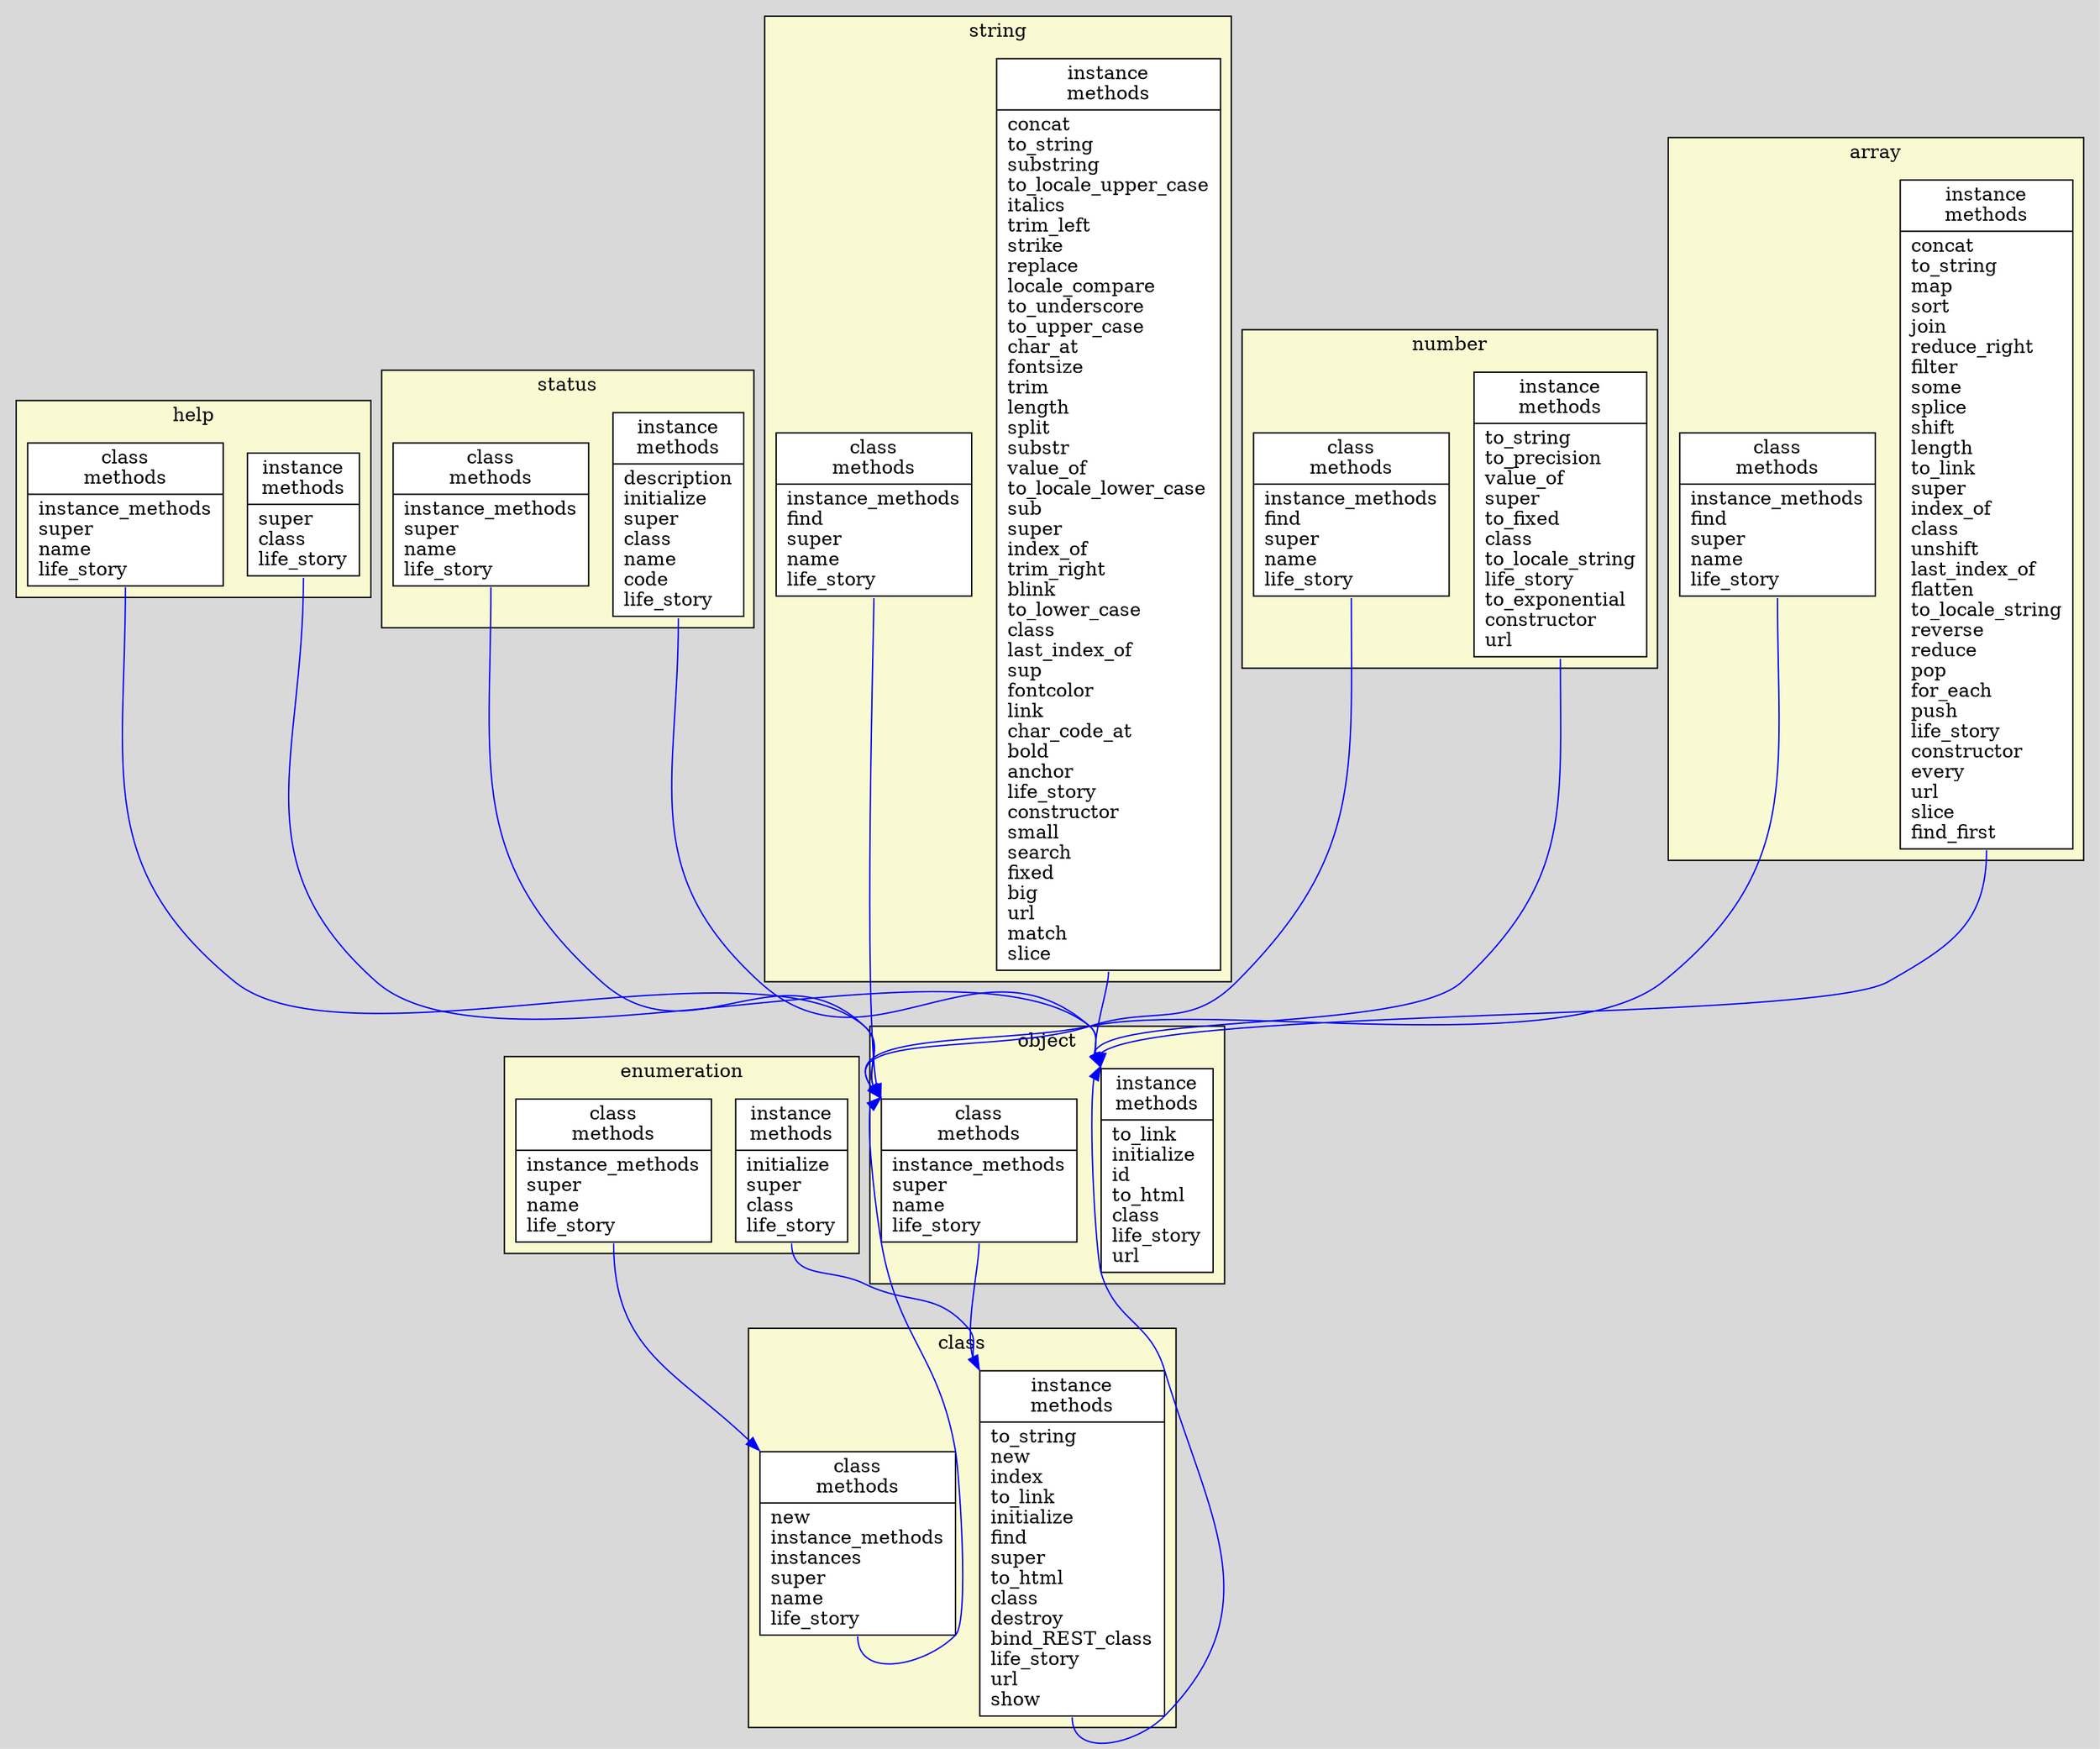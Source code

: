 digraph snooze {
    graph [ratio=fill, overlap=false, ranksep=1, bgcolor=gray85]
    node [label=N, fillcolor=white, shape=record, style=filled]
    edge [headport=nw, tailport=s, color=blue]
    
    subgraph cluster_cluster_1 {
    graph [label=object,bb="", bgcolor=lightgoldenrodyellow];
    node_1
    node_2
  }
    subgraph cluster_cluster_2 {
    graph [label=class,bb="", bgcolor=lightgoldenrodyellow];
    node_3
    node_4
  }
    subgraph cluster_cluster_3 {
    graph [label=help,bb="", bgcolor=lightgoldenrodyellow];
    node_5
    node_6
  }
    
    subgraph cluster_cluster_4 {
    graph [label=status,bb="", bgcolor=lightgoldenrodyellow];
    node_7
    node_8
  }
    
    subgraph cluster_cluster_5 {
    graph [label=string,bb="", bgcolor=lightgoldenrodyellow];
    node_9
    node_10
  }
    
    subgraph cluster_cluster_6 {
    graph [label=number,bb="", bgcolor=lightgoldenrodyellow];
    node_11
    node_12
  }
    
    subgraph cluster_cluster_7 {
    graph [label=array,bb="", bgcolor=lightgoldenrodyellow];
    node_13
    node_14
  }
    
    subgraph cluster_cluster_8 {
    graph [label=enumeration,bb="", bgcolor=lightgoldenrodyellow];
    node_15
    node_16
  }
    
    node_4 -> node_2
    node_1 -> node_4 [weight=2]
    node_3 -> node_1
    node_5 -> node_1
    node_6 -> node_2
    node_7 -> node_1
    node_8 -> node_2
    node_9 -> node_1
    node_10 -> node_2
    node_11 -> node_1
    node_12 -> node_2
    node_13 -> node_1
    node_14 -> node_2
    node_15 -> node_3
    node_16 -> node_4
    node_4 [label="{instance\nmethods\n|to_string\lnew\lindex\lto_link\linitialize\lfind\lsuper\lto_html\lclass\ldestroy\lbind_REST_class\llife_story\lurl\lshow\l}"]
    node_2 [label="{instance\nmethods\n|to_link\linitialize\lid\lto_html\lclass\llife_story\lurl\l}"]
    node_1 [label="{class\nmethods\n|instance_methods\lsuper\lname\llife_story\l}"]
    node_4 [label="{instance\nmethods\n|to_string\lnew\lindex\lto_link\linitialize\lfind\lsuper\lto_html\lclass\ldestroy\lbind_REST_class\llife_story\lurl\lshow\l}"]
    node_3 [label="{class\nmethods\n|new\linstance_methods\linstances\lsuper\lname\llife_story\l}"]
    node_1 [label="{class\nmethods\n|instance_methods\lsuper\lname\llife_story\l}"]
    node_5 [label="{class\nmethods\n|instance_methods\lsuper\lname\llife_story\l}"]
    node_1 [label="{class\nmethods\n|instance_methods\lsuper\lname\llife_story\l}"]
    node_6 [label="{instance\nmethods\n|super\lclass\llife_story\l}"]
    node_2 [label="{instance\nmethods\n|to_link\linitialize\lid\lto_html\lclass\llife_story\lurl\l}"]
    node_7 [label="{class\nmethods\n|instance_methods\lsuper\lname\llife_story\l}"]
    node_1 [label="{class\nmethods\n|instance_methods\lsuper\lname\llife_story\l}"]
    node_8 [label="{instance\nmethods\n|description\linitialize\lsuper\lclass\lname\lcode\llife_story\l}"]
    node_2 [label="{instance\nmethods\n|to_link\linitialize\lid\lto_html\lclass\llife_story\lurl\l}"]
    node_9 [label="{class\nmethods\n|instance_methods\lfind\lsuper\lname\llife_story\l}"]
    node_1 [label="{class\nmethods\n|instance_methods\lsuper\lname\llife_story\l}"]
    node_10 [label="{instance\nmethods\n|concat\lto_string\lsubstring\lto_locale_upper_case\litalics\ltrim_left\lstrike\lreplace\llocale_compare\lto_underscore\lto_upper_case\lchar_at\lfontsize\ltrim\llength\lsplit\lsubstr\lvalue_of\lto_locale_lower_case\lsub\lsuper\lindex_of\ltrim_right\lblink\lto_lower_case\lclass\llast_index_of\lsup\lfontcolor\llink\lchar_code_at\lbold\lanchor\llife_story\lconstructor\lsmall\lsearch\lfixed\lbig\lurl\lmatch\lslice\l}"]
    node_2 [label="{instance\nmethods\n|to_link\linitialize\lid\lto_html\lclass\llife_story\lurl\l}"]
    node_11 [label="{class\nmethods\n|instance_methods\lfind\lsuper\lname\llife_story\l}"]
    node_1 [label="{class\nmethods\n|instance_methods\lsuper\lname\llife_story\l}"]
    node_12 [label="{instance\nmethods\n|to_string\lto_precision\lvalue_of\lsuper\lto_fixed\lclass\lto_locale_string\llife_story\lto_exponential\lconstructor\lurl\l}"]
    node_2 [label="{instance\nmethods\n|to_link\linitialize\lid\lto_html\lclass\llife_story\lurl\l}"]
    node_13 [label="{class\nmethods\n|instance_methods\lfind\lsuper\lname\llife_story\l}"]
    node_1 [label="{class\nmethods\n|instance_methods\lsuper\lname\llife_story\l}"]
    node_14 [label="{instance\nmethods\n|concat\lto_string\lmap\lsort\ljoin\lreduce_right\lfilter\lsome\lsplice\lshift\llength\lto_link\lsuper\lindex_of\lclass\lunshift\llast_index_of\lflatten\lto_locale_string\lreverse\lreduce\lpop\lfor_each\lpush\llife_story\lconstructor\levery\lurl\lslice\lfind_first\l}"]
    node_2 [label="{instance\nmethods\n|to_link\linitialize\lid\lto_html\lclass\llife_story\lurl\l}"]
    node_15 [label="{class\nmethods\n|instance_methods\lsuper\lname\llife_story\l}"]
    node_3 [label="{class\nmethods\n|new\linstance_methods\linstances\lsuper\lname\llife_story\l}"]
    node_16 [label="{instance\nmethods\n|initialize\lsuper\lclass\llife_story\l}"]
    node_4 [label="{instance\nmethods\n|to_string\lnew\lindex\lto_link\linitialize\lfind\lsuper\lto_html\lclass\ldestroy\lbind_REST_class\llife_story\lurl\lshow\l}"]
  }